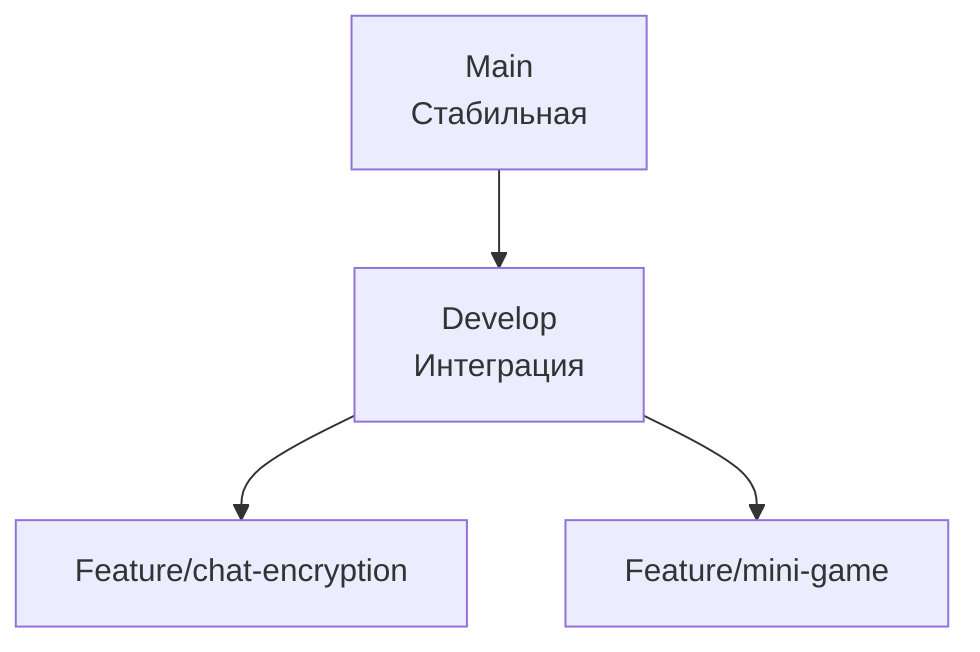 %% Схема Git-репозитория: main, develop, feature-ветки. GitFlow, CI/CD, тёмная тема.
graph TD
    A[Main\nСтабильная] --> B[Develop\nИнтеграция]
    B --> C[Feature/chat-encryption]
    B --> D[Feature/mini-game]